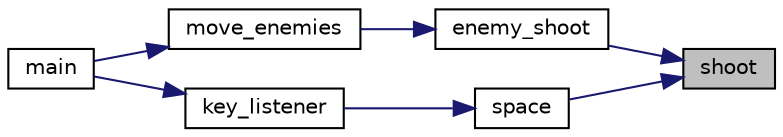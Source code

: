 digraph "shoot"
{
 // LATEX_PDF_SIZE
  edge [fontname="Helvetica",fontsize="10",labelfontname="Helvetica",labelfontsize="10"];
  node [fontname="Helvetica",fontsize="10",shape=record];
  rankdir="RL";
  Node1 [label="shoot",height=0.2,width=0.4,color="black", fillcolor="grey75", style="filled", fontcolor="black",tooltip="Function for shoot a rocket for player and enemy."];
  Node1 -> Node2 [dir="back",color="midnightblue",fontsize="10",style="solid"];
  Node2 [label="enemy_shoot",height=0.2,width=0.4,color="black", fillcolor="white", style="filled",URL="$enemies__controller_8c.html#a9908f4e396f6ef312894469c5ea384fc",tooltip="Function that manage the shoot of the enemies."];
  Node2 -> Node3 [dir="back",color="midnightblue",fontsize="10",style="solid"];
  Node3 [label="move_enemies",height=0.2,width=0.4,color="black", fillcolor="white", style="filled",URL="$enemies__controller_8h.html#ad6d942feaf487fc2a0fdba53584d00be",tooltip="Function that manage the enemies."];
  Node3 -> Node4 [dir="back",color="midnightblue",fontsize="10",style="solid"];
  Node4 [label="main",height=0.2,width=0.4,color="black", fillcolor="white", style="filled",URL="$main_8c.html#abf9e6b7e6f15df4b525a2e7705ba3089",tooltip="Main function of the project contain the game loop."];
  Node1 -> Node5 [dir="back",color="midnightblue",fontsize="10",style="solid"];
  Node5 [label="space",height=0.2,width=0.4,color="black", fillcolor="white", style="filled",URL="$key__listener_8c.html#ab8b07ab9cdd615dd65c62a0eb61652c3",tooltip="Function that make the player shoot is space is pressed."];
  Node5 -> Node6 [dir="back",color="midnightblue",fontsize="10",style="solid"];
  Node6 [label="key_listener",height=0.2,width=0.4,color="black", fillcolor="white", style="filled",URL="$key__listener_8h.html#a6661073e728eb5818d0faf3dfd8dfe98",tooltip="Function that listen the keyboard."];
  Node6 -> Node4 [dir="back",color="midnightblue",fontsize="10",style="solid"];
}
